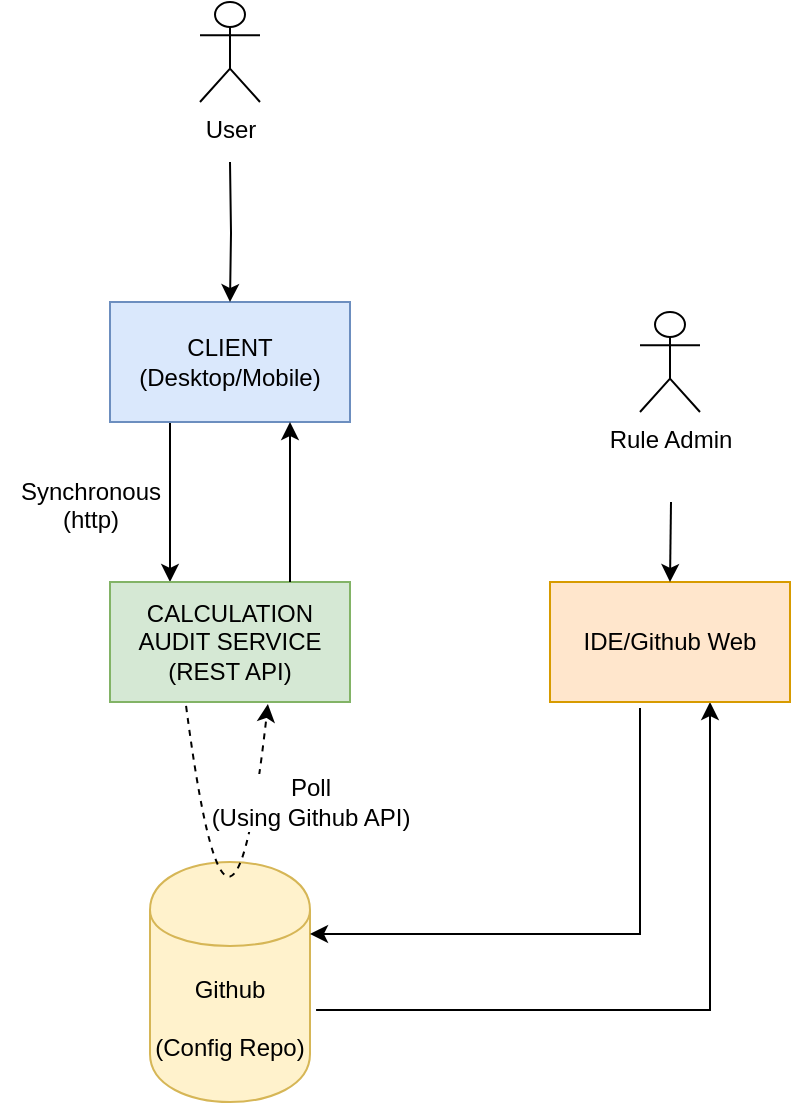 <mxfile version="10.9.5" type="device"><diagram id="t5-vWvKsPKZLj3rSmobY" name="Page-1"><mxGraphModel dx="1355" dy="827" grid="1" gridSize="10" guides="1" tooltips="1" connect="1" arrows="1" fold="1" page="1" pageScale="1" pageWidth="827" pageHeight="1169" math="0" shadow="0"><root><mxCell id="0"/><mxCell id="1" parent="0"/><mxCell id="fhstSZpA5QjafnH3CfRA-5" style="edgeStyle=orthogonalEdgeStyle;rounded=0;orthogonalLoop=1;jettySize=auto;html=1;exitX=0.25;exitY=1;exitDx=0;exitDy=0;entryX=0.25;entryY=0;entryDx=0;entryDy=0;" parent="1" source="ruGMIHOUewGlTw_czCCX-1" target="ruGMIHOUewGlTw_czCCX-5" edge="1"><mxGeometry relative="1" as="geometry"><mxPoint x="360" y="300" as="targetPoint"/></mxGeometry></mxCell><mxCell id="ruGMIHOUewGlTw_czCCX-1" value="CLIENT (Desktop/Mobile)" style="rounded=0;whiteSpace=wrap;html=1;fillColor=#dae8fc;strokeColor=#6c8ebf;" parent="1" vertex="1"><mxGeometry x="315" y="160" width="120" height="60" as="geometry"/></mxCell><mxCell id="ruGMIHOUewGlTw_czCCX-5" value="CALCULATION AUDIT SERVICE&lt;br&gt;(REST API)" style="rounded=0;whiteSpace=wrap;html=1;fillColor=#d5e8d4;strokeColor=#82b366;" parent="1" vertex="1"><mxGeometry x="315" y="300" width="120" height="60" as="geometry"/></mxCell><mxCell id="ruGMIHOUewGlTw_czCCX-6" value="Github&lt;br&gt;&lt;br&gt;(Config Repo)" style="shape=cylinder;whiteSpace=wrap;html=1;boundedLbl=1;backgroundOutline=1;rounded=0;fillColor=#fff2cc;strokeColor=#d6b656;" parent="1" vertex="1"><mxGeometry x="335" y="440" width="80" height="120" as="geometry"/></mxCell><mxCell id="ruGMIHOUewGlTw_czCCX-13" value="" style="endArrow=classic;html=1;exitX=0.75;exitY=0;exitDx=0;exitDy=0;entryX=0.75;entryY=1;entryDx=0;entryDy=0;" parent="1" source="ruGMIHOUewGlTw_czCCX-5" target="ruGMIHOUewGlTw_czCCX-1" edge="1"><mxGeometry width="50" height="50" relative="1" as="geometry"><mxPoint x="360" y="140" as="sourcePoint"/><mxPoint x="360" y="230" as="targetPoint"/></mxGeometry></mxCell><mxCell id="fhstSZpA5QjafnH3CfRA-4" value="" style="edgeStyle=orthogonalEdgeStyle;rounded=0;orthogonalLoop=1;jettySize=auto;html=1;" parent="1" target="ruGMIHOUewGlTw_czCCX-1" edge="1"><mxGeometry relative="1" as="geometry"><mxPoint x="375" y="90" as="sourcePoint"/></mxGeometry></mxCell><mxCell id="fhstSZpA5QjafnH3CfRA-1" value="User&lt;br&gt;" style="shape=umlActor;verticalLabelPosition=bottom;labelBackgroundColor=#ffffff;verticalAlign=top;html=1;outlineConnect=0;" parent="1" vertex="1"><mxGeometry x="360" y="10" width="30" height="50" as="geometry"/></mxCell><mxCell id="HdrED3l68t8PnHA-bTFB-2" value="" style="endArrow=classic;html=1;entryX=0.658;entryY=1.017;entryDx=0;entryDy=0;exitX=0.317;exitY=1.033;exitDx=0;exitDy=0;exitPerimeter=0;entryPerimeter=0;curved=1;dashed=1;arcSize=20;" parent="1" source="ruGMIHOUewGlTw_czCCX-5" target="ruGMIHOUewGlTw_czCCX-5" edge="1"><mxGeometry width="50" height="50" relative="1" as="geometry"><mxPoint x="340" y="362" as="sourcePoint"/><mxPoint x="400" y="370" as="targetPoint"/><Array as="points"><mxPoint x="375" y="530"/></Array></mxGeometry></mxCell><mxCell id="HdrED3l68t8PnHA-bTFB-12" value="Poll&lt;br&gt;(Using Github API)" style="text;html=1;resizable=0;points=[];align=center;verticalAlign=middle;labelBackgroundColor=#ffffff;" parent="HdrED3l68t8PnHA-bTFB-2" vertex="1" connectable="0"><mxGeometry x="-0.722" y="29" relative="1" as="geometry"><mxPoint x="27" y="5" as="offset"/></mxGeometry></mxCell><mxCell id="5Oau0vBGT2fptb7FHM5o-2" value="" style="edgeStyle=segmentEdgeStyle;endArrow=none;html=1;startArrow=classic;startFill=1;endFill=0;exitX=1;exitY=0.3;exitDx=0;exitDy=0;rounded=0;entryX=0.294;entryY=1.05;entryDx=0;entryDy=0;entryPerimeter=0;" parent="1" source="ruGMIHOUewGlTw_czCCX-6" edge="1"><mxGeometry width="50" height="50" relative="1" as="geometry"><mxPoint x="590" y="480" as="sourcePoint"/><mxPoint x="580" y="363" as="targetPoint"/></mxGeometry></mxCell><mxCell id="5Oau0vBGT2fptb7FHM5o-4" value="" style="edgeStyle=segmentEdgeStyle;endArrow=classic;html=1;startArrow=none;startFill=0;endFill=1;exitX=1.038;exitY=0.617;exitDx=0;exitDy=0;rounded=0;exitPerimeter=0;" parent="1" source="ruGMIHOUewGlTw_czCCX-6" edge="1"><mxGeometry width="50" height="50" relative="1" as="geometry"><mxPoint x="460" y="513" as="sourcePoint"/><mxPoint x="615" y="360" as="targetPoint"/></mxGeometry></mxCell><mxCell id="5Oau0vBGT2fptb7FHM5o-7" value="IDE/Github Web" style="rounded=0;whiteSpace=wrap;html=1;fillColor=#ffe6cc;strokeColor=#d79b00;" parent="1" vertex="1"><mxGeometry x="535" y="300" width="120" height="60" as="geometry"/></mxCell><mxCell id="5Oau0vBGT2fptb7FHM5o-8" value="Rule Admin" style="shape=umlActor;verticalLabelPosition=bottom;labelBackgroundColor=#ffffff;verticalAlign=top;html=1;outlineConnect=0;" parent="1" vertex="1"><mxGeometry x="580" y="165" width="30" height="50" as="geometry"/></mxCell><mxCell id="5Oau0vBGT2fptb7FHM5o-18" value="" style="endArrow=none;html=1;exitX=0.75;exitY=0;exitDx=0;exitDy=0;startArrow=classic;startFill=1;endFill=0;" parent="1" edge="1"><mxGeometry width="50" height="50" relative="1" as="geometry"><mxPoint x="595" y="300" as="sourcePoint"/><mxPoint x="595.5" y="260" as="targetPoint"/></mxGeometry></mxCell><mxCell id="5Oau0vBGT2fptb7FHM5o-19" value="Synchronous &lt;br&gt;(http)" style="text;html=1;resizable=0;points=[];autosize=1;align=center;verticalAlign=top;spacingTop=-4;" parent="1" vertex="1"><mxGeometry x="260" y="245" width="90" height="30" as="geometry"/></mxCell></root></mxGraphModel></diagram></mxfile>
